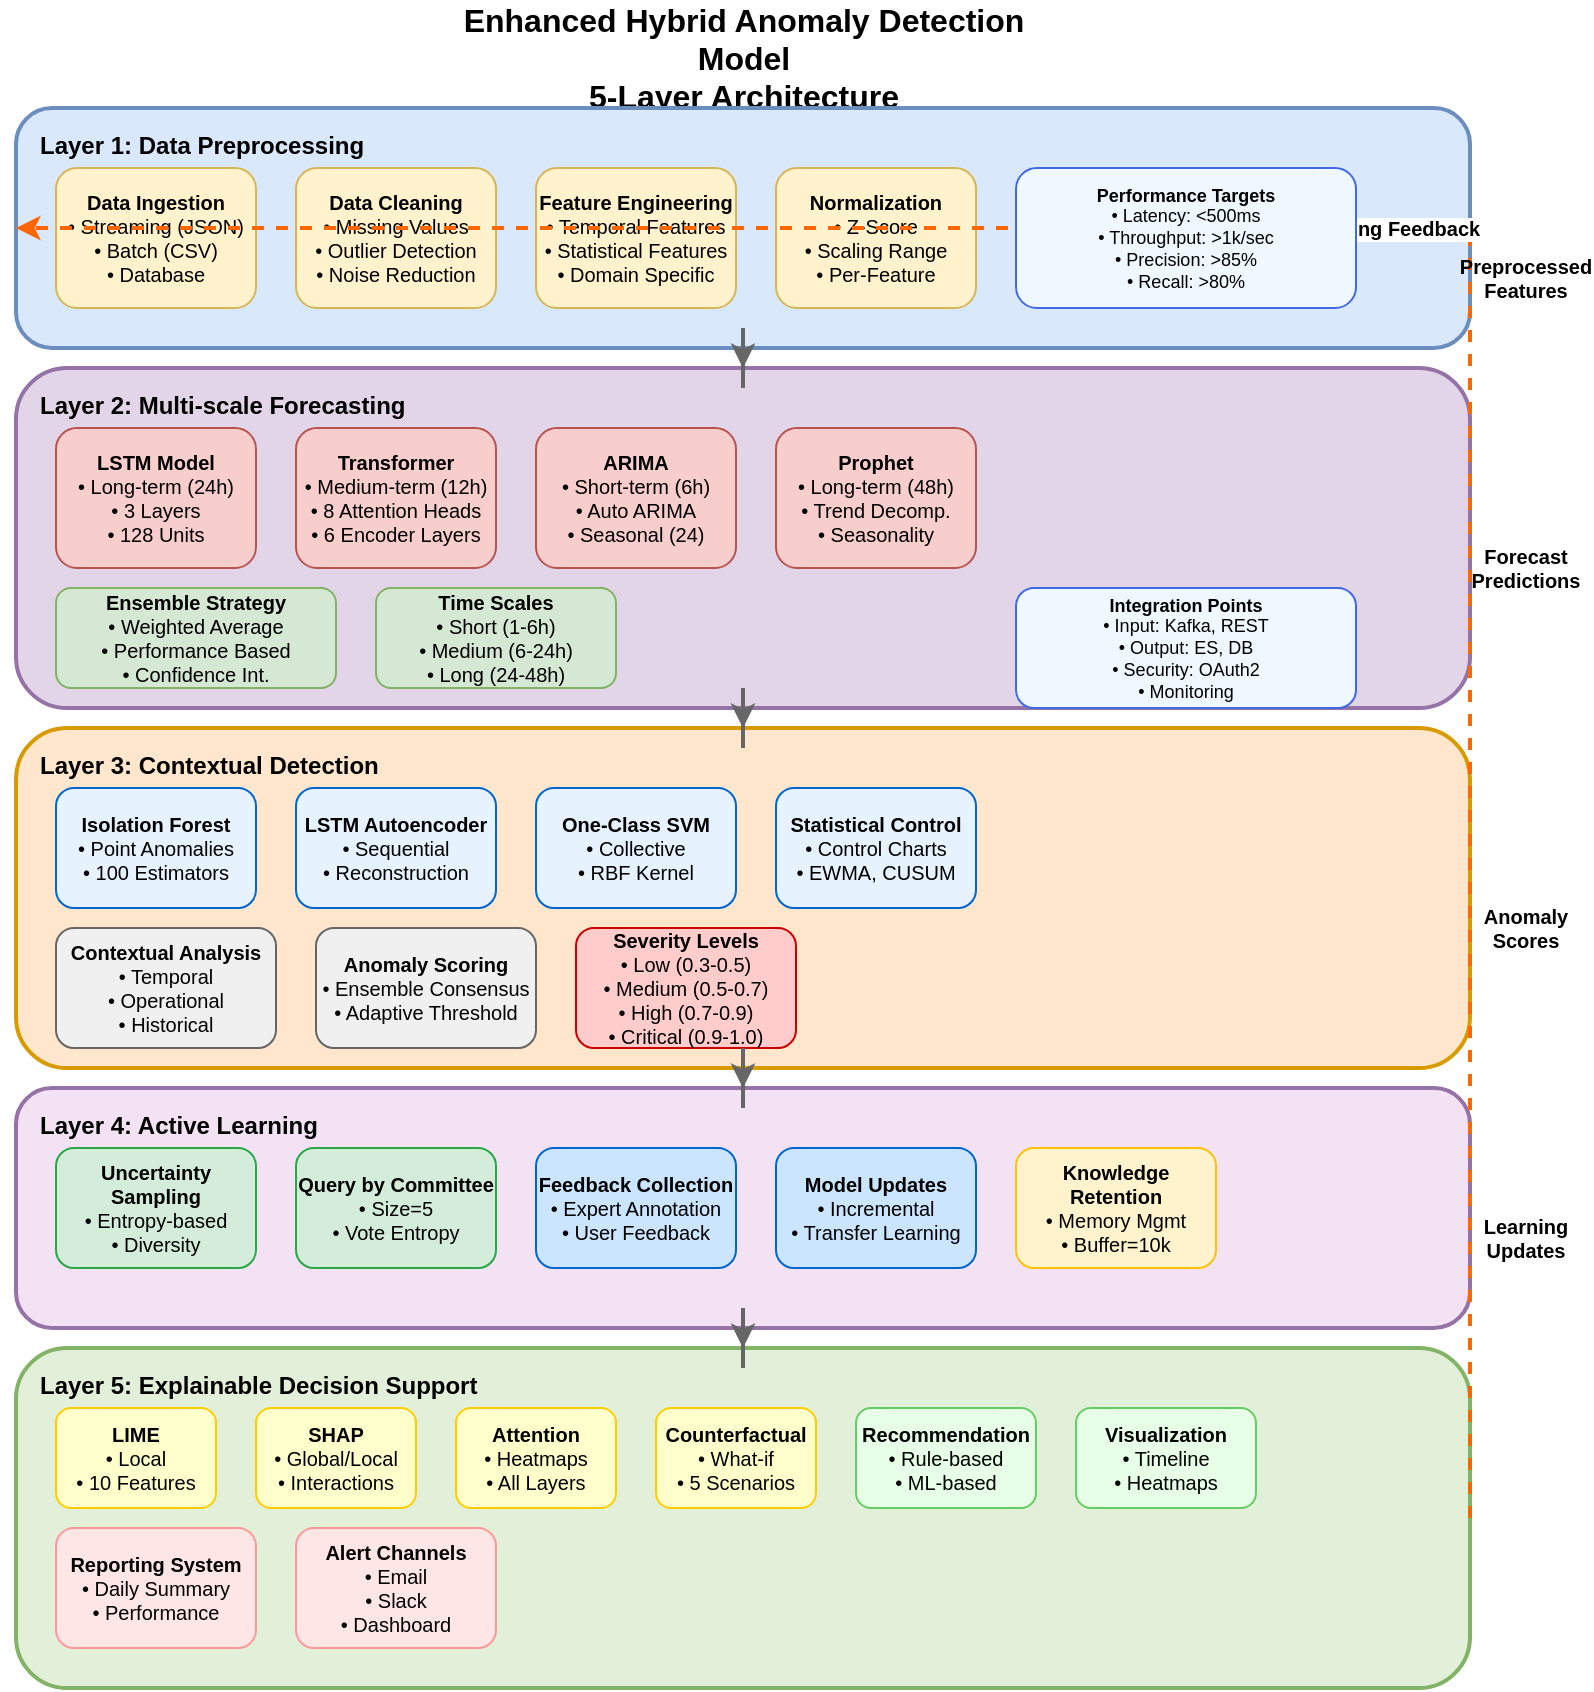 <mxfile>
    <diagram id="5YnazLtdPsFA0qLO9tkI" name="Hybrid Anomaly Detection Architecture">
        <mxGraphModel dx="790" dy="576" grid="1" gridSize="10" guides="1" tooltips="1" connect="1" arrows="1" fold="1" page="1" pageScale="1" pageWidth="1200" pageHeight="1920" math="0" shadow="0">
            <root>
                <mxCell id="0"/>
                <mxCell id="1" parent="0"/>
                <mxCell id="2" value="&lt;b&gt;Enhanced Hybrid Anomaly Detection Model&lt;br&gt;5-Layer Architecture&lt;/b&gt;" style="text;html=1;strokeColor=none;fillColor=none;align=center;verticalAlign=middle;whiteSpace=wrap;rounded=0;fontSize=16;fontStyle=0;" vertex="1" parent="1">
                    <mxGeometry x="263.5" y="20" width="300" height="30" as="geometry"/>
                </mxCell>
                <mxCell id="3" value="" style="rounded=1;whiteSpace=wrap;html=1;fillColor=#dae8fc;strokeColor=#6c8ebf;strokeWidth=2;" vertex="1" parent="1">
                    <mxGeometry x="50" y="60" width="727" height="120" as="geometry"/>
                </mxCell>
                <mxCell id="4" value="&lt;b&gt;Layer 1: Data Preprocessing&lt;/b&gt;" style="text;html=1;strokeColor=none;fillColor=none;align=left;verticalAlign=top;whiteSpace=wrap;rounded=0;fontSize=12;fontStyle=0;" vertex="1" parent="1">
                    <mxGeometry x="60" y="65" width="180" height="20" as="geometry"/>
                </mxCell>
                <mxCell id="5" value="&lt;b&gt;Data Ingestion&lt;/b&gt;&lt;br&gt;• Streaming (JSON)&lt;br&gt;• Batch (CSV)&lt;br&gt;• Database" style="rounded=1;whiteSpace=wrap;html=1;fillColor=#fff2cc;strokeColor=#d6b656;fontSize=10;" vertex="1" parent="1">
                    <mxGeometry x="70" y="90" width="100" height="70" as="geometry"/>
                </mxCell>
                <mxCell id="6" value="&lt;b&gt;Data Cleaning&lt;/b&gt;&lt;br&gt;• Missing Values&lt;br&gt;• Outlier Detection&lt;br&gt;• Noise Reduction" style="rounded=1;whiteSpace=wrap;html=1;fillColor=#fff2cc;strokeColor=#d6b656;fontSize=10;" vertex="1" parent="1">
                    <mxGeometry x="190" y="90" width="100" height="70" as="geometry"/>
                </mxCell>
                <mxCell id="7" value="&lt;b&gt;Feature Engineering&lt;/b&gt;&lt;br&gt;• Temporal Features&lt;br&gt;• Statistical Features&lt;br&gt;• Domain Specific" style="rounded=1;whiteSpace=wrap;html=1;fillColor=#fff2cc;strokeColor=#d6b656;fontSize=10;" vertex="1" parent="1">
                    <mxGeometry x="310" y="90" width="100" height="70" as="geometry"/>
                </mxCell>
                <mxCell id="8" value="&lt;b&gt;Normalization&lt;/b&gt;&lt;br&gt;• Z-Score&lt;br&gt;• Scaling Range&lt;br&gt;• Per-Feature" style="rounded=1;whiteSpace=wrap;html=1;fillColor=#fff2cc;strokeColor=#d6b656;fontSize=10;" vertex="1" parent="1">
                    <mxGeometry x="430" y="90" width="100" height="70" as="geometry"/>
                </mxCell>
                <mxCell id="9" value="" style="rounded=1;whiteSpace=wrap;html=1;fillColor=#e1d5e7;strokeColor=#9673a6;strokeWidth=2;" vertex="1" parent="1">
                    <mxGeometry x="50" y="190" width="727" height="170" as="geometry"/>
                </mxCell>
                <mxCell id="10" value="&lt;b&gt;Layer 2: Multi-scale Forecasting&lt;/b&gt;" style="text;html=1;strokeColor=none;fillColor=none;align=left;verticalAlign=top;whiteSpace=wrap;rounded=0;fontSize=12;fontStyle=0;" vertex="1" parent="1">
                    <mxGeometry x="60" y="195" width="200" height="20" as="geometry"/>
                </mxCell>
                <mxCell id="11" value="&lt;b&gt;LSTM Model&lt;/b&gt;&lt;br&gt;• Long-term (24h)&lt;br&gt;• 3 Layers&lt;br&gt;• 128 Units" style="rounded=1;whiteSpace=wrap;html=1;fillColor=#f8cecc;strokeColor=#b85450;fontSize=10;" vertex="1" parent="1">
                    <mxGeometry x="70" y="220" width="100" height="70" as="geometry"/>
                </mxCell>
                <mxCell id="12" value="&lt;b&gt;Transformer&lt;/b&gt;&lt;br&gt;• Medium-term (12h)&lt;br&gt;• 8 Attention Heads&lt;br&gt;• 6 Encoder Layers" style="rounded=1;whiteSpace=wrap;html=1;fillColor=#f8cecc;strokeColor=#b85450;fontSize=10;" vertex="1" parent="1">
                    <mxGeometry x="190" y="220" width="100" height="70" as="geometry"/>
                </mxCell>
                <mxCell id="13" value="&lt;b&gt;ARIMA&lt;/b&gt;&lt;br&gt;• Short-term (6h)&lt;br&gt;• Auto ARIMA&lt;br&gt;• Seasonal (24)" style="rounded=1;whiteSpace=wrap;html=1;fillColor=#f8cecc;strokeColor=#b85450;fontSize=10;" vertex="1" parent="1">
                    <mxGeometry x="310" y="220" width="100" height="70" as="geometry"/>
                </mxCell>
                <mxCell id="14" value="&lt;b&gt;Prophet&lt;/b&gt;&lt;br&gt;• Long-term (48h)&lt;br&gt;• Trend Decomp.&lt;br&gt;• Seasonality" style="rounded=1;whiteSpace=wrap;html=1;fillColor=#f8cecc;strokeColor=#b85450;fontSize=10;" vertex="1" parent="1">
                    <mxGeometry x="430" y="220" width="100" height="70" as="geometry"/>
                </mxCell>
                <mxCell id="15" value="&lt;b&gt;Ensemble Strategy&lt;/b&gt;&lt;br&gt;• Weighted Average&lt;br&gt;• Performance Based&lt;br&gt;• Confidence Int." style="rounded=1;whiteSpace=wrap;html=1;fillColor=#d5e8d4;strokeColor=#82b366;fontSize=10;" vertex="1" parent="1">
                    <mxGeometry x="70" y="300" width="140" height="50" as="geometry"/>
                </mxCell>
                <mxCell id="16" value="&lt;b&gt;Time Scales&lt;/b&gt;&lt;br&gt;• Short (1-6h)&lt;br&gt;• Medium (6-24h)&lt;br&gt;• Long (24-48h)" style="rounded=1;whiteSpace=wrap;html=1;fillColor=#d5e8d4;strokeColor=#82b366;fontSize=10;" vertex="1" parent="1">
                    <mxGeometry x="230" y="300" width="120" height="50" as="geometry"/>
                </mxCell>
                <mxCell id="17" value="" style="rounded=1;whiteSpace=wrap;html=1;fillColor=#ffe6cc;strokeColor=#d79b00;strokeWidth=2;" vertex="1" parent="1">
                    <mxGeometry x="50" y="370" width="727" height="170" as="geometry"/>
                </mxCell>
                <mxCell id="18" value="&lt;b&gt;Layer 3: Contextual Detection&lt;/b&gt;" style="text;html=1;strokeColor=none;fillColor=none;align=left;verticalAlign=top;whiteSpace=wrap;rounded=0;fontSize=12;fontStyle=0;" vertex="1" parent="1">
                    <mxGeometry x="60" y="375" width="180" height="20" as="geometry"/>
                </mxCell>
                <mxCell id="19" value="&lt;b&gt;Isolation Forest&lt;/b&gt;&lt;br&gt;• Point Anomalies&lt;br&gt;• 100 Estimators" style="rounded=1;whiteSpace=wrap;html=1;fillColor=#e6f3ff;strokeColor=#0066cc;fontSize=10;" vertex="1" parent="1">
                    <mxGeometry x="70" y="400" width="100" height="60" as="geometry"/>
                </mxCell>
                <mxCell id="20" value="&lt;b&gt;LSTM Autoencoder&lt;/b&gt;&lt;br&gt;• Sequential&lt;br&gt;• Reconstruction" style="rounded=1;whiteSpace=wrap;html=1;fillColor=#e6f3ff;strokeColor=#0066cc;fontSize=10;" vertex="1" parent="1">
                    <mxGeometry x="190" y="400" width="100" height="60" as="geometry"/>
                </mxCell>
                <mxCell id="21" value="&lt;b&gt;One-Class SVM&lt;/b&gt;&lt;br&gt;• Collective&lt;br&gt;• RBF Kernel" style="rounded=1;whiteSpace=wrap;html=1;fillColor=#e6f3ff;strokeColor=#0066cc;fontSize=10;" vertex="1" parent="1">
                    <mxGeometry x="310" y="400" width="100" height="60" as="geometry"/>
                </mxCell>
                <mxCell id="22" value="&lt;b&gt;Statistical Control&lt;/b&gt;&lt;br&gt;• Control Charts&lt;br&gt;• EWMA, CUSUM" style="rounded=1;whiteSpace=wrap;html=1;fillColor=#e6f3ff;strokeColor=#0066cc;fontSize=10;" vertex="1" parent="1">
                    <mxGeometry x="430" y="400" width="100" height="60" as="geometry"/>
                </mxCell>
                <mxCell id="23" value="&lt;b&gt;Contextual Analysis&lt;/b&gt;&lt;br&gt;• Temporal&lt;br&gt;• Operational&lt;br&gt;• Historical" style="rounded=1;whiteSpace=wrap;html=1;fillColor=#f0f0f0;strokeColor=#666666;fontSize=10;" vertex="1" parent="1">
                    <mxGeometry x="70" y="470" width="110" height="60" as="geometry"/>
                </mxCell>
                <mxCell id="24" value="&lt;b&gt;Anomaly Scoring&lt;/b&gt;&lt;br&gt;• Ensemble Consensus&lt;br&gt;• Adaptive Threshold" style="rounded=1;whiteSpace=wrap;html=1;fillColor=#f0f0f0;strokeColor=#666666;fontSize=10;" vertex="1" parent="1">
                    <mxGeometry x="200" y="470" width="110" height="60" as="geometry"/>
                </mxCell>
                <mxCell id="25" value="&lt;b&gt;Severity Levels&lt;/b&gt;&lt;br&gt;• Low (0.3-0.5)&lt;br&gt;• Medium (0.5-0.7)&lt;br&gt;• High (0.7-0.9)&lt;br&gt;• Critical (0.9-1.0)" style="rounded=1;whiteSpace=wrap;html=1;fillColor=#ffcccc;strokeColor=#cc0000;fontSize=10;" vertex="1" parent="1">
                    <mxGeometry x="330" y="470" width="110" height="60" as="geometry"/>
                </mxCell>
                <mxCell id="26" value="" style="rounded=1;whiteSpace=wrap;html=1;fillColor=#f3e2f3;strokeColor=#9673a6;strokeWidth=2;" vertex="1" parent="1">
                    <mxGeometry x="50" y="550" width="727" height="120" as="geometry"/>
                </mxCell>
                <mxCell id="27" value="&lt;b&gt;Layer 4: Active Learning&lt;/b&gt;" style="text;html=1;strokeColor=none;fillColor=none;align=left;verticalAlign=top;whiteSpace=wrap;rounded=0;fontSize=12;fontStyle=0;" vertex="1" parent="1">
                    <mxGeometry x="60" y="555" width="150" height="20" as="geometry"/>
                </mxCell>
                <mxCell id="28" value="&lt;b&gt;Uncertainty Sampling&lt;/b&gt;&lt;br&gt;• Entropy-based&lt;br&gt;• Diversity" style="rounded=1;whiteSpace=wrap;html=1;fillColor=#d4edda;strokeColor=#28a745;fontSize=10;" vertex="1" parent="1">
                    <mxGeometry x="70" y="580" width="100" height="60" as="geometry"/>
                </mxCell>
                <mxCell id="29" value="&lt;b&gt;Query by Committee&lt;/b&gt;&lt;br&gt;• Size=5&lt;br&gt;• Vote Entropy" style="rounded=1;whiteSpace=wrap;html=1;fillColor=#d4edda;strokeColor=#28a745;fontSize=10;" vertex="1" parent="1">
                    <mxGeometry x="190" y="580" width="100" height="60" as="geometry"/>
                </mxCell>
                <mxCell id="30" value="&lt;b&gt;Feedback Collection&lt;/b&gt;&lt;br&gt;• Expert Annotation&lt;br&gt;• User Feedback" style="rounded=1;whiteSpace=wrap;html=1;fillColor=#cce5ff;strokeColor=#0066cc;fontSize=10;" vertex="1" parent="1">
                    <mxGeometry x="310" y="580" width="100" height="60" as="geometry"/>
                </mxCell>
                <mxCell id="31" value="&lt;b&gt;Model Updates&lt;/b&gt;&lt;br&gt;• Incremental&lt;br&gt;• Transfer Learning" style="rounded=1;whiteSpace=wrap;html=1;fillColor=#cce5ff;strokeColor=#0066cc;fontSize=10;" vertex="1" parent="1">
                    <mxGeometry x="430" y="580" width="100" height="60" as="geometry"/>
                </mxCell>
                <mxCell id="32" value="&lt;b&gt;Knowledge Retention&lt;/b&gt;&lt;br&gt;• Memory Mgmt&lt;br&gt;• Buffer=10k" style="rounded=1;whiteSpace=wrap;html=1;fillColor=#fff3cd;strokeColor=#ffc107;fontSize=10;" vertex="1" parent="1">
                    <mxGeometry x="550" y="580" width="100" height="60" as="geometry"/>
                </mxCell>
                <mxCell id="33" value="" style="rounded=1;whiteSpace=wrap;html=1;fillColor=#e2f0d9;strokeColor=#82b366;strokeWidth=2;" vertex="1" parent="1">
                    <mxGeometry x="50" y="680" width="727" height="170" as="geometry"/>
                </mxCell>
                <mxCell id="34" value="&lt;b&gt;Layer 5: Explainable Decision Support&lt;/b&gt;" style="text;html=1;strokeColor=none;fillColor=none;align=left;verticalAlign=top;whiteSpace=wrap;rounded=0;fontSize=12;fontStyle=0;" vertex="1" parent="1">
                    <mxGeometry x="60" y="685" width="250" height="20" as="geometry"/>
                </mxCell>
                <mxCell id="35" value="&lt;b&gt;LIME&lt;/b&gt;&lt;br&gt;• Local&lt;br&gt;• 10 Features" style="rounded=1;whiteSpace=wrap;html=1;fillColor=#ffffcc;strokeColor=#ffcc00;fontSize=10;" vertex="1" parent="1">
                    <mxGeometry x="70" y="710" width="80" height="50" as="geometry"/>
                </mxCell>
                <mxCell id="36" value="&lt;b&gt;SHAP&lt;/b&gt;&lt;br&gt;• Global/Local&lt;br&gt;• Interactions" style="rounded=1;whiteSpace=wrap;html=1;fillColor=#ffffcc;strokeColor=#ffcc00;fontSize=10;" vertex="1" parent="1">
                    <mxGeometry x="170" y="710" width="80" height="50" as="geometry"/>
                </mxCell>
                <mxCell id="37" value="&lt;b&gt;Attention&lt;/b&gt;&lt;br&gt;• Heatmaps&lt;br&gt;• All Layers" style="rounded=1;whiteSpace=wrap;html=1;fillColor=#ffffcc;strokeColor=#ffcc00;fontSize=10;" vertex="1" parent="1">
                    <mxGeometry x="270" y="710" width="80" height="50" as="geometry"/>
                </mxCell>
                <mxCell id="38" value="&lt;b&gt;Counterfactual&lt;/b&gt;&lt;br&gt;• What-if&lt;br&gt;• 5 Scenarios" style="rounded=1;whiteSpace=wrap;html=1;fillColor=#ffffcc;strokeColor=#ffcc00;fontSize=10;" vertex="1" parent="1">
                    <mxGeometry x="370" y="710" width="80" height="50" as="geometry"/>
                </mxCell>
                <mxCell id="39" value="&lt;b&gt;Recommendation&lt;/b&gt;&lt;br&gt;• Rule-based&lt;br&gt;• ML-based" style="rounded=1;whiteSpace=wrap;html=1;fillColor=#e6ffe6;strokeColor=#66cc66;fontSize=10;" vertex="1" parent="1">
                    <mxGeometry x="470" y="710" width="90" height="50" as="geometry"/>
                </mxCell>
                <mxCell id="40" value="&lt;b&gt;Visualization&lt;/b&gt;&lt;br&gt;• Timeline&lt;br&gt;• Heatmaps" style="rounded=1;whiteSpace=wrap;html=1;fillColor=#e6ffe6;strokeColor=#66cc66;fontSize=10;" vertex="1" parent="1">
                    <mxGeometry x="580" y="710" width="90" height="50" as="geometry"/>
                </mxCell>
                <mxCell id="41" value="&lt;b&gt;Reporting System&lt;/b&gt;&lt;br&gt;• Daily Summary&lt;br&gt;• Performance" style="rounded=1;whiteSpace=wrap;html=1;fillColor=#ffe6e6;strokeColor=#ff9999;fontSize=10;" vertex="1" parent="1">
                    <mxGeometry x="70" y="770" width="100" height="60" as="geometry"/>
                </mxCell>
                <mxCell id="42" value="&lt;b&gt;Alert Channels&lt;/b&gt;&lt;br&gt;• Email&lt;br&gt;• Slack&lt;br&gt;• Dashboard" style="rounded=1;whiteSpace=wrap;html=1;fillColor=#ffe6e6;strokeColor=#ff9999;fontSize=10;" vertex="1" parent="1">
                    <mxGeometry x="190" y="770" width="100" height="60" as="geometry"/>
                </mxCell>
                <mxCell id="43" value="" style="edgeStyle=orthogonalEdgeStyle;rounded=0;orthogonalLoop=1;jettySize=auto;html=1;strokeWidth=2;strokeColor=#666666;endArrow=classic;endFill=1;" edge="1" parent="1" source="3" target="9">
                    <mxGeometry relative="1" as="geometry"/>
                </mxCell>
                <mxCell id="44" value="" style="edgeStyle=orthogonalEdgeStyle;rounded=0;orthogonalLoop=1;jettySize=auto;html=1;strokeWidth=2;strokeColor=#666666;endArrow=classic;endFill=1;" edge="1" parent="1" source="9" target="17">
                    <mxGeometry relative="1" as="geometry"/>
                </mxCell>
                <mxCell id="45" value="" style="edgeStyle=orthogonalEdgeStyle;rounded=0;orthogonalLoop=1;jettySize=auto;html=1;strokeWidth=2;strokeColor=#666666;endArrow=classic;endFill=1;" edge="1" parent="1" source="17" target="26">
                    <mxGeometry relative="1" as="geometry"/>
                </mxCell>
                <mxCell id="46" value="" style="edgeStyle=orthogonalEdgeStyle;rounded=0;orthogonalLoop=1;jettySize=auto;html=1;strokeWidth=2;strokeColor=#666666;endArrow=classic;endFill=1;" edge="1" parent="1" source="26" target="33">
                    <mxGeometry relative="1" as="geometry"/>
                </mxCell>
                <mxCell id="47" value="&lt;b&gt;Learning Feedback&lt;/b&gt;" style="edgeStyle=orthogonalEdgeStyle;rounded=0;orthogonalLoop=1;jettySize=auto;html=1;strokeWidth=2;strokeColor=#ff6600;dashed=1;fontSize=10;endArrow=classic;endFill=1;exitX=1;exitY=0.5;exitDx=0;exitDy=0;entryX=0;entryY=0.5;entryDx=0;entryDy=0;" edge="1" parent="1" source="33" target="3">
                    <mxGeometry relative="1" as="geometry">
                        <Array as="points">
                            <mxPoint x="777" y="765"/>
                            <mxPoint x="777" y="130"/>
                        </Array>
                    </mxGeometry>
                </mxCell>
                <mxCell id="48" value="&lt;b&gt;Preprocessed&lt;br&gt;Features&lt;/b&gt;" style="text;html=1;strokeColor=none;fillColor=none;align=center;verticalAlign=middle;whiteSpace=wrap;rounded=0;fontSize=10;" vertex="1" parent="1">
                    <mxGeometry x="780" y="130" width="50" height="30" as="geometry"/>
                </mxCell>
                <mxCell id="49" value="&lt;b&gt;Forecast&lt;br&gt;Predictions&lt;/b&gt;" style="text;html=1;strokeColor=none;fillColor=none;align=center;verticalAlign=middle;whiteSpace=wrap;rounded=0;fontSize=10;" vertex="1" parent="1">
                    <mxGeometry x="780" y="275" width="50" height="30" as="geometry"/>
                </mxCell>
                <mxCell id="50" value="&lt;b&gt;Anomaly&lt;br&gt;Scores&lt;/b&gt;" style="text;html=1;strokeColor=none;fillColor=none;align=center;verticalAlign=middle;whiteSpace=wrap;rounded=0;fontSize=10;" vertex="1" parent="1">
                    <mxGeometry x="780" y="455" width="50" height="30" as="geometry"/>
                </mxCell>
                <mxCell id="51" value="&lt;b&gt;Learning&lt;br&gt;Updates&lt;/b&gt;" style="text;html=1;strokeColor=none;fillColor=none;align=center;verticalAlign=middle;whiteSpace=wrap;rounded=0;fontSize=10;" vertex="1" parent="1">
                    <mxGeometry x="780" y="610" width="50" height="30" as="geometry"/>
                </mxCell>
                <mxCell id="52" value="&lt;b&gt;Performance Targets&lt;/b&gt;&lt;br&gt;• Latency: &lt;500ms&lt;br&gt;• Throughput: &gt;1k/sec&lt;br&gt;• Precision: &gt;85%&lt;br&gt;• Recall: &gt;80%" style="rounded=1;whiteSpace=wrap;html=1;fillColor=#f0f8ff;strokeColor=#4169e1;strokeWidth=1;fontSize=9;" vertex="1" parent="1">
                    <mxGeometry x="550" y="90" width="170" height="70" as="geometry"/>
                </mxCell>
                <mxCell id="53" value="&lt;b&gt;Integration Points&lt;/b&gt;&lt;br&gt;• Input: Kafka, REST&lt;br&gt;• Output: ES, DB&lt;br&gt;• Security: OAuth2&lt;br&gt;• Monitoring" style="rounded=1;whiteSpace=wrap;html=1;fillColor=#f0f8ff;strokeColor=#4169e1;strokeWidth=1;fontSize=9;" vertex="1" parent="1">
                    <mxGeometry x="550" y="300" width="170" height="60" as="geometry"/>
                </mxCell>
            </root>
        </mxGraphModel>
    </diagram>
</mxfile>